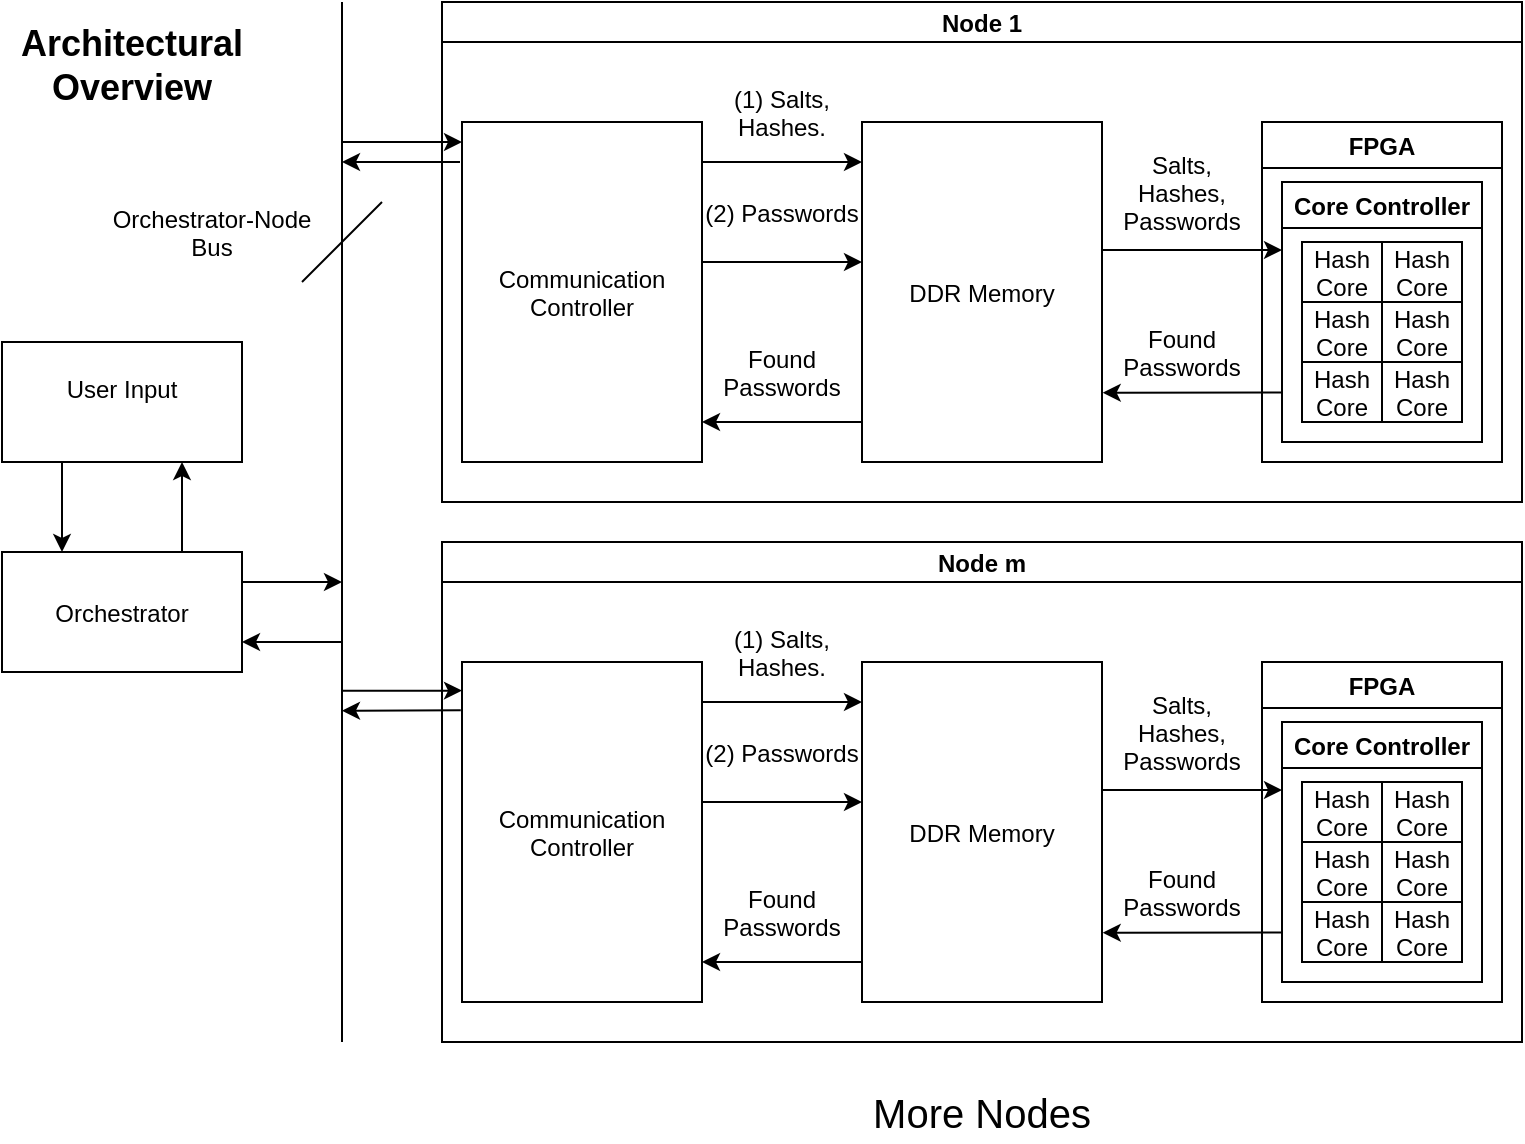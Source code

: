 <mxfile version="22.1.5" type="github">
  <diagram name="Page-1" id="5xcIQ1hF4PuccZflKzSc">
    <mxGraphModel dx="1235" dy="769" grid="1" gridSize="10" guides="1" tooltips="1" connect="1" arrows="1" fold="1" page="1" pageScale="1" pageWidth="850" pageHeight="1100" math="0" shadow="0">
      <root>
        <mxCell id="0" />
        <mxCell id="1" parent="0" />
        <mxCell id="XKSnobTcjBm1ILdcvmeS-119" value="" style="edgeStyle=orthogonalEdgeStyle;rounded=0;orthogonalLoop=1;jettySize=auto;exitX=0.75;exitY=0;exitDx=0;exitDy=0;entryX=0.75;entryY=1;entryDx=0;entryDy=0;" parent="1" source="XKSnobTcjBm1ILdcvmeS-105" target="XKSnobTcjBm1ILdcvmeS-117" edge="1">
          <mxGeometry relative="1" as="geometry" />
        </mxCell>
        <mxCell id="XKSnobTcjBm1ILdcvmeS-105" value="Orchestrator" style="rounded=0;" parent="1" vertex="1">
          <mxGeometry x="30" y="295" width="120" height="60" as="geometry" />
        </mxCell>
        <mxCell id="XKSnobTcjBm1ILdcvmeS-107" value="" style="endArrow=none;rounded=0;" parent="1" edge="1">
          <mxGeometry relative="1" as="geometry">
            <mxPoint x="200" y="20" as="sourcePoint" />
            <mxPoint x="200" y="540" as="targetPoint" />
          </mxGeometry>
        </mxCell>
        <mxCell id="XKSnobTcjBm1ILdcvmeS-108" value="Orchestrator-Node&#xa;Bus" style="text;strokeColor=none;fillColor=none;align=center;verticalAlign=middle;rounded=0;" parent="1" vertex="1">
          <mxGeometry x="70" y="110" width="130" height="50" as="geometry" />
        </mxCell>
        <mxCell id="XKSnobTcjBm1ILdcvmeS-109" value="" style="endArrow=classic;rounded=0;exitX=1;exitY=0.25;exitDx=0;exitDy=0;" parent="1" source="XKSnobTcjBm1ILdcvmeS-105" edge="1">
          <mxGeometry width="50" height="50" relative="1" as="geometry">
            <mxPoint x="160" y="325" as="sourcePoint" />
            <mxPoint x="200" y="310" as="targetPoint" />
          </mxGeometry>
        </mxCell>
        <mxCell id="XKSnobTcjBm1ILdcvmeS-110" value="" style="endArrow=classic;rounded=0;entryX=1;entryY=0.75;entryDx=0;entryDy=0;" parent="1" target="XKSnobTcjBm1ILdcvmeS-105" edge="1">
          <mxGeometry width="50" height="50" relative="1" as="geometry">
            <mxPoint x="200" y="340" as="sourcePoint" />
            <mxPoint x="160" y="365" as="targetPoint" />
            <Array as="points">
              <mxPoint x="180" y="340" />
            </Array>
          </mxGeometry>
        </mxCell>
        <mxCell id="XKSnobTcjBm1ILdcvmeS-118" value="" style="edgeStyle=orthogonalEdgeStyle;rounded=0;orthogonalLoop=1;jettySize=auto;exitX=0.25;exitY=1;exitDx=0;exitDy=0;entryX=0.25;entryY=0;entryDx=0;entryDy=0;" parent="1" source="XKSnobTcjBm1ILdcvmeS-117" target="XKSnobTcjBm1ILdcvmeS-105" edge="1">
          <mxGeometry relative="1" as="geometry" />
        </mxCell>
        <mxCell id="XKSnobTcjBm1ILdcvmeS-117" value="User Input&#xa;" style="rounded=0;" parent="1" vertex="1">
          <mxGeometry x="30" y="190" width="120" height="60" as="geometry" />
        </mxCell>
        <mxCell id="XKSnobTcjBm1ILdcvmeS-120" value="" style="endArrow=none;rounded=0;" parent="1" edge="1">
          <mxGeometry relative="1" as="geometry">
            <mxPoint x="180" y="160" as="sourcePoint" />
            <mxPoint x="220" y="120" as="targetPoint" />
          </mxGeometry>
        </mxCell>
        <mxCell id="_naygu-frNBAhSqX7FRT-1" value="Architectural&#xa;Overview" style="text;strokeColor=none;fillColor=none;align=center;verticalAlign=middle;rounded=0;fontSize=18;fontStyle=1;" parent="1" vertex="1">
          <mxGeometry x="30" y="20" width="130" height="60" as="geometry" />
        </mxCell>
        <mxCell id="D2CGf6uCw56Zh7S_liE0-2" value="Node m" style="swimlane;startSize=20;horizontal=1;containerType=tree;" parent="1" vertex="1">
          <mxGeometry x="250" y="290" width="540" height="250" as="geometry" />
        </mxCell>
        <mxCell id="D2CGf6uCw56Zh7S_liE0-3" value="DDR Memory" style="treeFolding=1;treeMoving=1;newEdgeStyle={&quot;edgeStyle&quot;:&quot;elbowEdgeStyle&quot;,&quot;startArrow&quot;:&quot;none&quot;,&quot;endArrow&quot;:&quot;none&quot;};points=[[0,0,0,0,0],[0,0.14,0,0,0],[0,0.38,0,0,0],[0,0.75,0,0,0],[0,1,0,0,0],[0.25,0,0,0,0],[0.25,1,0,0,0],[0.5,0,0,0,0],[0.5,1,0,0,0],[0.75,0,0,0,0],[0.75,1,0,0,0],[1,0,0,0,0],[1,0.38,0,0,0],[1,0.64,0,0,0],[1,1,0,0,0]];" parent="D2CGf6uCw56Zh7S_liE0-2" vertex="1">
          <mxGeometry x="210" y="60" width="120" height="170" as="geometry" />
        </mxCell>
        <mxCell id="D2CGf6uCw56Zh7S_liE0-4" value="Communication&#xa;Controller" style="treeFolding=1;treeMoving=1;newEdgeStyle={&quot;edgeStyle&quot;:&quot;elbowEdgeStyle&quot;,&quot;startArrow&quot;:&quot;none&quot;,&quot;endArrow&quot;:&quot;none&quot;};" parent="D2CGf6uCw56Zh7S_liE0-2" vertex="1">
          <mxGeometry x="10" y="60" width="120" height="170" as="geometry" />
        </mxCell>
        <mxCell id="D2CGf6uCw56Zh7S_liE0-5" value="FPGA" style="swimlane;" parent="D2CGf6uCw56Zh7S_liE0-2" vertex="1">
          <mxGeometry x="410" y="60" width="120" height="170" as="geometry" />
        </mxCell>
        <mxCell id="D2CGf6uCw56Zh7S_liE0-6" value="Core Controller" style="swimlane;points=[[0,0,0,0,0],[0,0.25,0,0,0],[0,0.5,0,0,0],[0,0.81,0,0,0],[0,1,0,0,0],[0.25,0,0,0,0],[0.25,1,0,0,0],[0.5,0,0,0,0],[0.5,1,0,0,0],[0.75,0,0,0,0],[0.75,1,0,0,0],[1,0,0,0,0],[1,0.25,0,0,0],[1,0.5,0,0,0],[1,0.75,0,0,0],[1,1,0,0,0]];" parent="D2CGf6uCw56Zh7S_liE0-5" vertex="1">
          <mxGeometry x="10" y="30" width="100" height="130" as="geometry" />
        </mxCell>
        <mxCell id="D2CGf6uCw56Zh7S_liE0-7" value="Hash&#xa;Core" style="rounded=0;" parent="D2CGf6uCw56Zh7S_liE0-6" vertex="1">
          <mxGeometry x="10" y="30" width="40" height="30" as="geometry" />
        </mxCell>
        <mxCell id="D2CGf6uCw56Zh7S_liE0-8" value="Hash&#xa;Core" style="rounded=0;" parent="D2CGf6uCw56Zh7S_liE0-6" vertex="1">
          <mxGeometry x="50" y="30" width="40" height="30" as="geometry" />
        </mxCell>
        <mxCell id="D2CGf6uCw56Zh7S_liE0-9" value="Hash&#xa;Core" style="rounded=0;" parent="D2CGf6uCw56Zh7S_liE0-6" vertex="1">
          <mxGeometry x="10" y="60" width="40" height="30" as="geometry" />
        </mxCell>
        <mxCell id="D2CGf6uCw56Zh7S_liE0-10" value="Hash&#xa;Core" style="rounded=0;" parent="D2CGf6uCw56Zh7S_liE0-6" vertex="1">
          <mxGeometry x="50" y="60" width="40" height="30" as="geometry" />
        </mxCell>
        <mxCell id="D2CGf6uCw56Zh7S_liE0-11" value="Hash&#xa;Core" style="rounded=0;" parent="D2CGf6uCw56Zh7S_liE0-6" vertex="1">
          <mxGeometry x="10" y="90" width="40" height="30" as="geometry" />
        </mxCell>
        <mxCell id="D2CGf6uCw56Zh7S_liE0-12" value="Hash&#xa;Core" style="rounded=0;" parent="D2CGf6uCw56Zh7S_liE0-6" vertex="1">
          <mxGeometry x="50" y="90" width="40" height="30" as="geometry" />
        </mxCell>
        <mxCell id="D2CGf6uCw56Zh7S_liE0-13" value="Salts,&#xa;Hashes,&#xa;Passwords" style="text;strokeColor=none;fillColor=none;align=center;verticalAlign=middle;rounded=0;" parent="D2CGf6uCw56Zh7S_liE0-2" vertex="1">
          <mxGeometry x="340" y="80" width="60" height="30" as="geometry" />
        </mxCell>
        <mxCell id="D2CGf6uCw56Zh7S_liE0-14" value="" style="endArrow=classic;rounded=0;exitX=1;exitY=0.25;exitDx=0;exitDy=0;entryX=0;entryY=0.25;entryDx=0;entryDy=0;" parent="D2CGf6uCw56Zh7S_liE0-2" edge="1">
          <mxGeometry width="50" height="50" relative="1" as="geometry">
            <mxPoint x="130" y="80" as="sourcePoint" />
            <mxPoint x="210" y="80" as="targetPoint" />
          </mxGeometry>
        </mxCell>
        <mxCell id="D2CGf6uCw56Zh7S_liE0-15" value="" style="endArrow=classic;rounded=0;exitX=0;exitY=0.5;exitDx=0;exitDy=0;entryX=1;entryY=0.5;entryDx=0;entryDy=0;" parent="D2CGf6uCw56Zh7S_liE0-2" edge="1">
          <mxGeometry width="50" height="50" relative="1" as="geometry">
            <mxPoint x="210" y="210" as="sourcePoint" />
            <mxPoint x="130" y="210" as="targetPoint" />
          </mxGeometry>
        </mxCell>
        <mxCell id="D2CGf6uCw56Zh7S_liE0-16" value="(1) Salts,&#xa;Hashes." style="text;strokeColor=none;fillColor=none;align=center;verticalAlign=middle;rounded=0;" parent="D2CGf6uCw56Zh7S_liE0-2" vertex="1">
          <mxGeometry x="140" y="40" width="60" height="30" as="geometry" />
        </mxCell>
        <mxCell id="D2CGf6uCw56Zh7S_liE0-17" value="Found&#xa;Passwords" style="text;strokeColor=none;fillColor=none;align=center;verticalAlign=middle;rounded=0;" parent="D2CGf6uCw56Zh7S_liE0-2" vertex="1">
          <mxGeometry x="140" y="170" width="60" height="30" as="geometry" />
        </mxCell>
        <mxCell id="D2CGf6uCw56Zh7S_liE0-18" value="" style="endArrow=classic;rounded=0;exitX=1;exitY=0.25;exitDx=0;exitDy=0;entryX=0;entryY=0.25;entryDx=0;entryDy=0;" parent="D2CGf6uCw56Zh7S_liE0-2" edge="1">
          <mxGeometry width="50" height="50" relative="1" as="geometry">
            <mxPoint x="130" y="130" as="sourcePoint" />
            <mxPoint x="210" y="130" as="targetPoint" />
          </mxGeometry>
        </mxCell>
        <mxCell id="D2CGf6uCw56Zh7S_liE0-19" value="(2) Passwords " style="text;strokeColor=none;fillColor=none;align=center;verticalAlign=middle;rounded=0;" parent="D2CGf6uCw56Zh7S_liE0-2" vertex="1">
          <mxGeometry x="140" y="90" width="60" height="30" as="geometry" />
        </mxCell>
        <mxCell id="D2CGf6uCw56Zh7S_liE0-20" style="edgeStyle=orthogonalEdgeStyle;rounded=0;orthogonalLoop=1;jettySize=auto;html=1;entryX=1.003;entryY=0.796;entryDx=0;entryDy=0;entryPerimeter=0;exitX=0;exitY=0.81;exitDx=0;exitDy=0;exitPerimeter=0;" parent="D2CGf6uCw56Zh7S_liE0-2" source="D2CGf6uCw56Zh7S_liE0-6" target="D2CGf6uCw56Zh7S_liE0-3" edge="1">
          <mxGeometry relative="1" as="geometry">
            <mxPoint x="410" y="180" as="sourcePoint" />
          </mxGeometry>
        </mxCell>
        <mxCell id="D2CGf6uCw56Zh7S_liE0-21" style="edgeStyle=orthogonalEdgeStyle;rounded=0;orthogonalLoop=1;jettySize=auto;html=1;exitX=1.007;exitY=0.361;exitDx=0;exitDy=0;exitPerimeter=0;" parent="D2CGf6uCw56Zh7S_liE0-2" edge="1">
          <mxGeometry relative="1" as="geometry">
            <mxPoint x="330.03" y="125.68" as="sourcePoint" />
            <mxPoint x="420" y="124" as="targetPoint" />
            <Array as="points">
              <mxPoint x="329.61" y="124.31" />
            </Array>
          </mxGeometry>
        </mxCell>
        <mxCell id="D2CGf6uCw56Zh7S_liE0-22" value="Found&#xa;Passwords" style="text;strokeColor=none;fillColor=none;align=center;verticalAlign=middle;rounded=0;" parent="D2CGf6uCw56Zh7S_liE0-2" vertex="1">
          <mxGeometry x="340" y="160" width="60" height="30" as="geometry" />
        </mxCell>
        <mxCell id="D2CGf6uCw56Zh7S_liE0-23" value="Node 1" style="swimlane;startSize=20;horizontal=1;containerType=tree;" parent="1" vertex="1">
          <mxGeometry x="250" y="20" width="540" height="250" as="geometry" />
        </mxCell>
        <mxCell id="D2CGf6uCw56Zh7S_liE0-24" value="DDR Memory" style="treeFolding=1;treeMoving=1;newEdgeStyle={&quot;edgeStyle&quot;:&quot;elbowEdgeStyle&quot;,&quot;startArrow&quot;:&quot;none&quot;,&quot;endArrow&quot;:&quot;none&quot;};points=[[0,0,0,0,0],[0,0.14,0,0,0],[0,0.38,0,0,0],[0,0.75,0,0,0],[0,1,0,0,0],[0.25,0,0,0,0],[0.25,1,0,0,0],[0.5,0,0,0,0],[0.5,1,0,0,0],[0.75,0,0,0,0],[0.75,1,0,0,0],[1,0,0,0,0],[1,0.38,0,0,0],[1,0.64,0,0,0],[1,1,0,0,0]];" parent="D2CGf6uCw56Zh7S_liE0-23" vertex="1">
          <mxGeometry x="210" y="60" width="120" height="170" as="geometry" />
        </mxCell>
        <mxCell id="D2CGf6uCw56Zh7S_liE0-25" value="Communication&#xa;Controller" style="treeFolding=1;treeMoving=1;newEdgeStyle={&quot;edgeStyle&quot;:&quot;elbowEdgeStyle&quot;,&quot;startArrow&quot;:&quot;none&quot;,&quot;endArrow&quot;:&quot;none&quot;};" parent="D2CGf6uCw56Zh7S_liE0-23" vertex="1">
          <mxGeometry x="10" y="60" width="120" height="170" as="geometry" />
        </mxCell>
        <mxCell id="D2CGf6uCw56Zh7S_liE0-26" value="FPGA" style="swimlane;" parent="D2CGf6uCw56Zh7S_liE0-23" vertex="1">
          <mxGeometry x="410" y="60" width="120" height="170" as="geometry" />
        </mxCell>
        <mxCell id="D2CGf6uCw56Zh7S_liE0-27" value="Core Controller" style="swimlane;points=[[0,0,0,0,0],[0,0.25,0,0,0],[0,0.5,0,0,0],[0,0.81,0,0,0],[0,1,0,0,0],[0.25,0,0,0,0],[0.25,1,0,0,0],[0.5,0,0,0,0],[0.5,1,0,0,0],[0.75,0,0,0,0],[0.75,1,0,0,0],[1,0,0,0,0],[1,0.25,0,0,0],[1,0.5,0,0,0],[1,0.75,0,0,0],[1,1,0,0,0]];" parent="D2CGf6uCw56Zh7S_liE0-26" vertex="1">
          <mxGeometry x="10" y="30" width="100" height="130" as="geometry" />
        </mxCell>
        <mxCell id="D2CGf6uCw56Zh7S_liE0-28" value="Hash&#xa;Core" style="rounded=0;" parent="D2CGf6uCw56Zh7S_liE0-27" vertex="1">
          <mxGeometry x="10" y="30" width="40" height="30" as="geometry" />
        </mxCell>
        <mxCell id="D2CGf6uCw56Zh7S_liE0-29" value="Hash&#xa;Core" style="rounded=0;" parent="D2CGf6uCw56Zh7S_liE0-27" vertex="1">
          <mxGeometry x="50" y="30" width="40" height="30" as="geometry" />
        </mxCell>
        <mxCell id="D2CGf6uCw56Zh7S_liE0-30" value="Hash&#xa;Core" style="rounded=0;" parent="D2CGf6uCw56Zh7S_liE0-27" vertex="1">
          <mxGeometry x="10" y="60" width="40" height="30" as="geometry" />
        </mxCell>
        <mxCell id="D2CGf6uCw56Zh7S_liE0-31" value="Hash&#xa;Core" style="rounded=0;" parent="D2CGf6uCw56Zh7S_liE0-27" vertex="1">
          <mxGeometry x="50" y="60" width="40" height="30" as="geometry" />
        </mxCell>
        <mxCell id="D2CGf6uCw56Zh7S_liE0-32" value="Hash&#xa;Core" style="rounded=0;" parent="D2CGf6uCw56Zh7S_liE0-27" vertex="1">
          <mxGeometry x="10" y="90" width="40" height="30" as="geometry" />
        </mxCell>
        <mxCell id="D2CGf6uCw56Zh7S_liE0-33" value="Hash&#xa;Core" style="rounded=0;" parent="D2CGf6uCw56Zh7S_liE0-27" vertex="1">
          <mxGeometry x="50" y="90" width="40" height="30" as="geometry" />
        </mxCell>
        <mxCell id="D2CGf6uCw56Zh7S_liE0-34" value="Salts,&#xa;Hashes,&#xa;Passwords" style="text;strokeColor=none;fillColor=none;align=center;verticalAlign=middle;rounded=0;" parent="D2CGf6uCw56Zh7S_liE0-23" vertex="1">
          <mxGeometry x="340" y="80" width="60" height="30" as="geometry" />
        </mxCell>
        <mxCell id="D2CGf6uCw56Zh7S_liE0-35" value="" style="endArrow=classic;rounded=0;exitX=1;exitY=0.25;exitDx=0;exitDy=0;entryX=0;entryY=0.25;entryDx=0;entryDy=0;" parent="D2CGf6uCw56Zh7S_liE0-23" edge="1">
          <mxGeometry width="50" height="50" relative="1" as="geometry">
            <mxPoint x="130" y="80" as="sourcePoint" />
            <mxPoint x="210" y="80" as="targetPoint" />
          </mxGeometry>
        </mxCell>
        <mxCell id="D2CGf6uCw56Zh7S_liE0-36" value="" style="endArrow=classic;rounded=0;exitX=0;exitY=0.5;exitDx=0;exitDy=0;entryX=1;entryY=0.5;entryDx=0;entryDy=0;" parent="D2CGf6uCw56Zh7S_liE0-23" edge="1">
          <mxGeometry width="50" height="50" relative="1" as="geometry">
            <mxPoint x="210" y="210" as="sourcePoint" />
            <mxPoint x="130" y="210" as="targetPoint" />
          </mxGeometry>
        </mxCell>
        <mxCell id="D2CGf6uCw56Zh7S_liE0-37" value="(1) Salts,&#xa;Hashes." style="text;strokeColor=none;fillColor=none;align=center;verticalAlign=middle;rounded=0;" parent="D2CGf6uCw56Zh7S_liE0-23" vertex="1">
          <mxGeometry x="140" y="40" width="60" height="30" as="geometry" />
        </mxCell>
        <mxCell id="D2CGf6uCw56Zh7S_liE0-38" value="Found&#xa;Passwords" style="text;strokeColor=none;fillColor=none;align=center;verticalAlign=middle;rounded=0;" parent="D2CGf6uCw56Zh7S_liE0-23" vertex="1">
          <mxGeometry x="140" y="170" width="60" height="30" as="geometry" />
        </mxCell>
        <mxCell id="D2CGf6uCw56Zh7S_liE0-39" value="" style="endArrow=classic;rounded=0;exitX=1;exitY=0.25;exitDx=0;exitDy=0;entryX=0;entryY=0.25;entryDx=0;entryDy=0;" parent="D2CGf6uCw56Zh7S_liE0-23" edge="1">
          <mxGeometry width="50" height="50" relative="1" as="geometry">
            <mxPoint x="130" y="130" as="sourcePoint" />
            <mxPoint x="210" y="130" as="targetPoint" />
          </mxGeometry>
        </mxCell>
        <mxCell id="D2CGf6uCw56Zh7S_liE0-40" value="(2) Passwords " style="text;strokeColor=none;fillColor=none;align=center;verticalAlign=middle;rounded=0;" parent="D2CGf6uCw56Zh7S_liE0-23" vertex="1">
          <mxGeometry x="140" y="90" width="60" height="30" as="geometry" />
        </mxCell>
        <mxCell id="D2CGf6uCw56Zh7S_liE0-41" style="edgeStyle=orthogonalEdgeStyle;rounded=0;orthogonalLoop=1;jettySize=auto;html=1;entryX=1.003;entryY=0.796;entryDx=0;entryDy=0;entryPerimeter=0;exitX=0;exitY=0.81;exitDx=0;exitDy=0;exitPerimeter=0;" parent="D2CGf6uCw56Zh7S_liE0-23" source="D2CGf6uCw56Zh7S_liE0-27" target="D2CGf6uCw56Zh7S_liE0-24" edge="1">
          <mxGeometry relative="1" as="geometry">
            <mxPoint x="410" y="180" as="sourcePoint" />
          </mxGeometry>
        </mxCell>
        <mxCell id="D2CGf6uCw56Zh7S_liE0-42" style="edgeStyle=orthogonalEdgeStyle;rounded=0;orthogonalLoop=1;jettySize=auto;html=1;exitX=1.007;exitY=0.361;exitDx=0;exitDy=0;exitPerimeter=0;" parent="D2CGf6uCw56Zh7S_liE0-23" edge="1">
          <mxGeometry relative="1" as="geometry">
            <mxPoint x="330.03" y="125.68" as="sourcePoint" />
            <mxPoint x="420" y="124" as="targetPoint" />
            <Array as="points">
              <mxPoint x="329.61" y="124.31" />
            </Array>
          </mxGeometry>
        </mxCell>
        <mxCell id="D2CGf6uCw56Zh7S_liE0-43" value="Found&#xa;Passwords" style="text;strokeColor=none;fillColor=none;align=center;verticalAlign=middle;rounded=0;" parent="D2CGf6uCw56Zh7S_liE0-23" vertex="1">
          <mxGeometry x="340" y="160" width="60" height="30" as="geometry" />
        </mxCell>
        <mxCell id="D2CGf6uCw56Zh7S_liE0-44" value="&lt;font style=&quot;font-size: 20px;&quot;&gt;More Nodes&lt;br&gt;&lt;/font&gt;" style="text;html=1;strokeColor=none;fillColor=none;align=center;verticalAlign=middle;whiteSpace=wrap;rounded=0;" parent="1" vertex="1">
          <mxGeometry x="460" y="560" width="120" height="30" as="geometry" />
        </mxCell>
        <mxCell id="5tqIXE6LOIwXoqHDaSc0-1" value="" style="endArrow=classic;html=1;rounded=0;entryX=0;entryY=0.235;entryDx=0;entryDy=0;entryPerimeter=0;" edge="1" parent="1">
          <mxGeometry width="50" height="50" relative="1" as="geometry">
            <mxPoint x="200" y="364.36" as="sourcePoint" />
            <mxPoint x="260" y="364.31" as="targetPoint" />
          </mxGeometry>
        </mxCell>
        <mxCell id="5tqIXE6LOIwXoqHDaSc0-2" value="" style="endArrow=classic;html=1;rounded=0;exitX=-0.005;exitY=0.293;exitDx=0;exitDy=0;exitPerimeter=0;" edge="1" parent="1">
          <mxGeometry width="50" height="50" relative="1" as="geometry">
            <mxPoint x="259.4" y="374.17" as="sourcePoint" />
            <mxPoint x="200" y="374.36" as="targetPoint" />
          </mxGeometry>
        </mxCell>
        <mxCell id="5tqIXE6LOIwXoqHDaSc0-3" value="" style="endArrow=classic;html=1;rounded=0;entryX=0;entryY=0.235;entryDx=0;entryDy=0;entryPerimeter=0;" edge="1" parent="1">
          <mxGeometry width="50" height="50" relative="1" as="geometry">
            <mxPoint x="200" y="90" as="sourcePoint" />
            <mxPoint x="260" y="90" as="targetPoint" />
          </mxGeometry>
        </mxCell>
        <mxCell id="5tqIXE6LOIwXoqHDaSc0-4" value="" style="endArrow=classic;html=1;rounded=0;exitX=-0.005;exitY=0.293;exitDx=0;exitDy=0;exitPerimeter=0;" edge="1" parent="1">
          <mxGeometry width="50" height="50" relative="1" as="geometry">
            <mxPoint x="259" y="100" as="sourcePoint" />
            <mxPoint x="200" y="100" as="targetPoint" />
          </mxGeometry>
        </mxCell>
      </root>
    </mxGraphModel>
  </diagram>
</mxfile>
